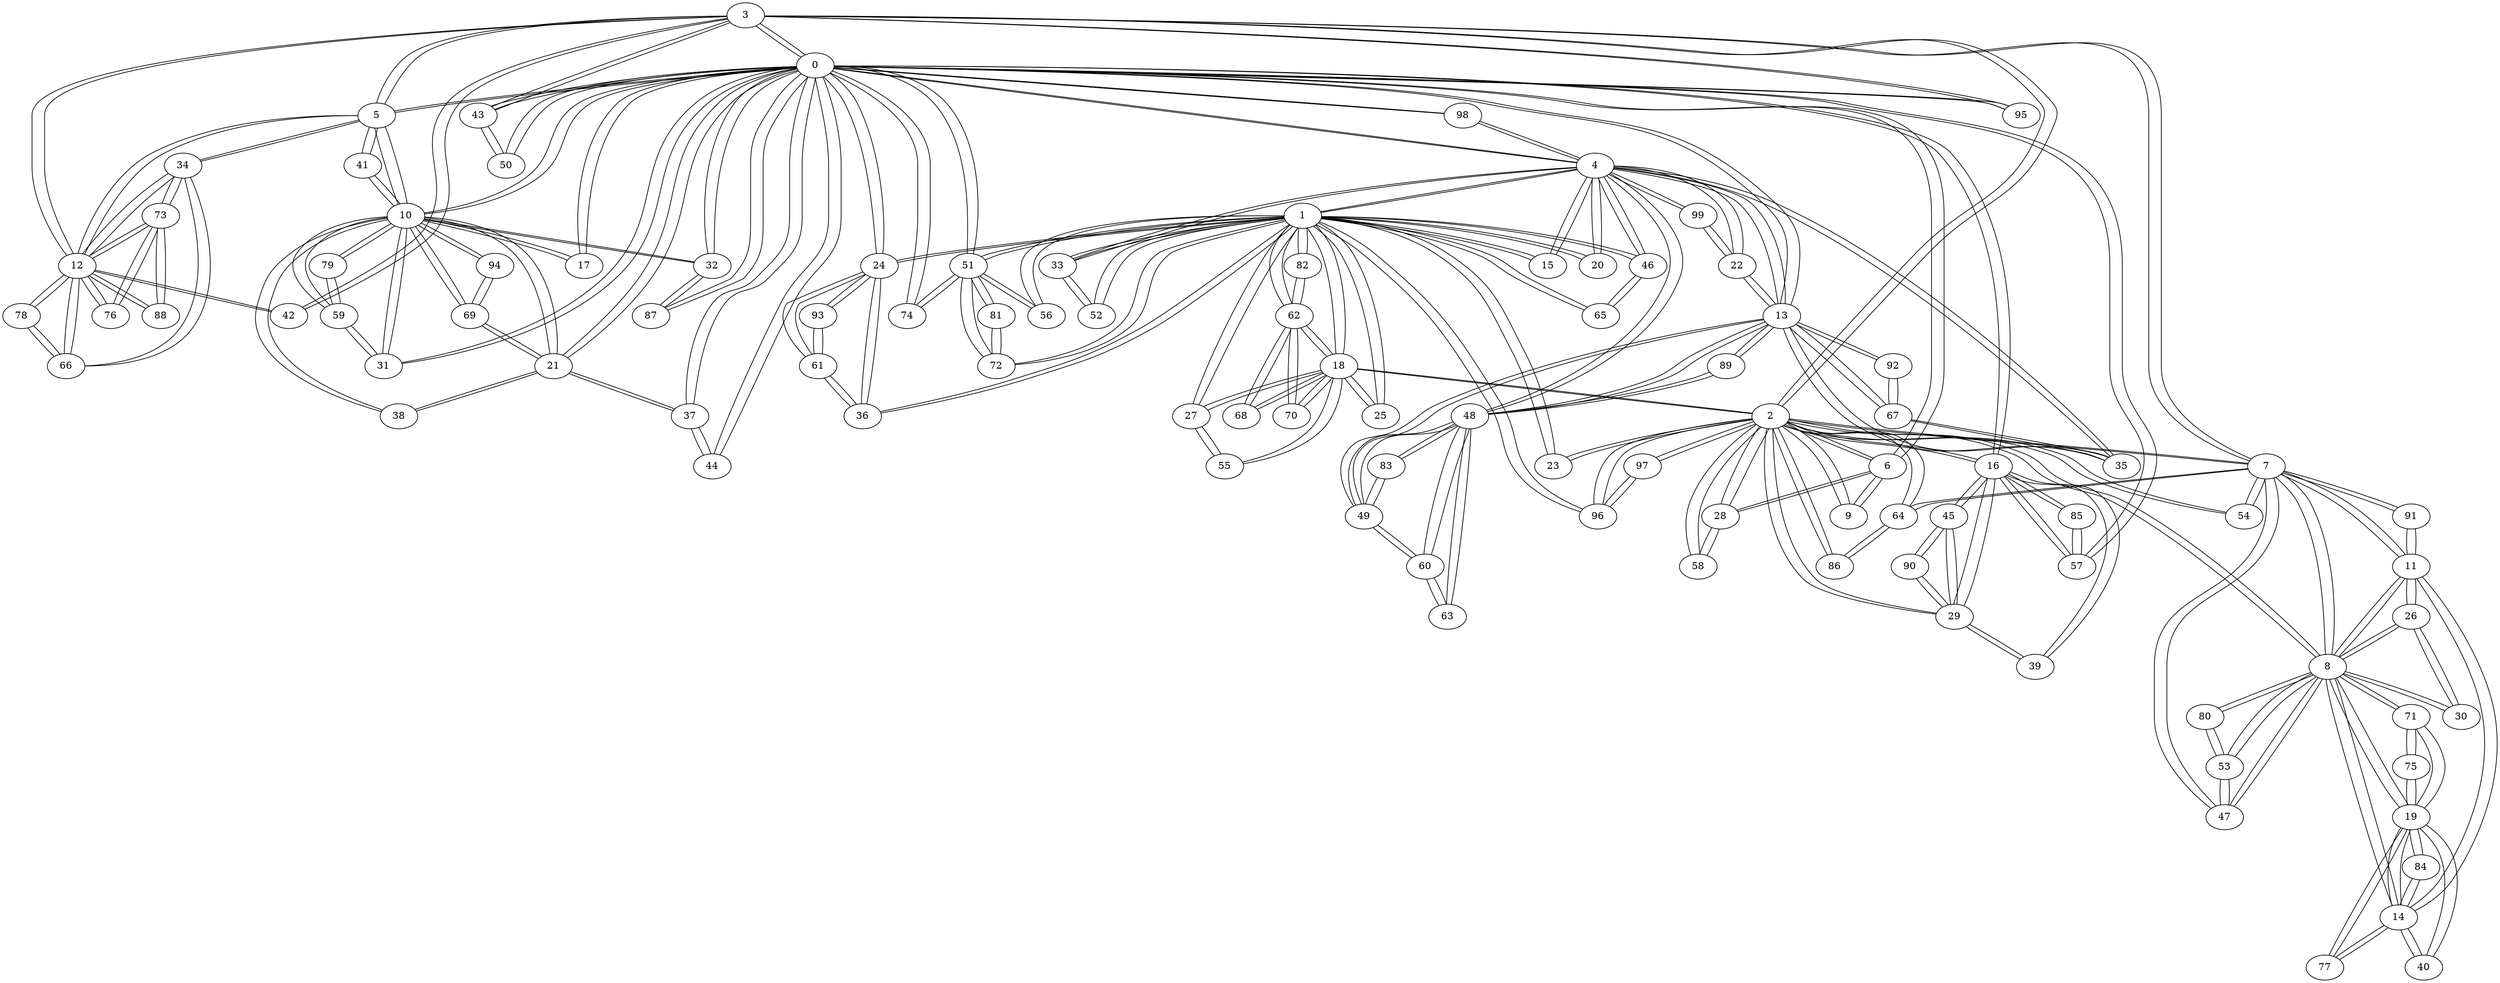 graph {
  3 -- 0;
  3 -- 2;
  3 -- 5;
  3 -- 7;
  3 -- 12;
  3 -- 42;
  3 -- 43;
  3 -- 95;
  0 -- 3;
  0 -- 4;
  0 -- 5;
  0 -- 6;
  0 -- 10;
  0 -- 13;
  0 -- 16;
  0 -- 17;
  0 -- 21;
  0 -- 24;
  0 -- 31;
  0 -- 32;
  0 -- 37;
  0 -- 43;
  0 -- 44;
  0 -- 50;
  0 -- 51;
  0 -- 57;
  0 -- 74;
  0 -- 87;
  0 -- 95;
  0 -- 98;
  2 -- 3;
  2 -- 6;
  2 -- 7;
  2 -- 8;
  2 -- 9;
  2 -- 16;
  2 -- 18;
  2 -- 23;
  2 -- 28;
  2 -- 29;
  2 -- 54;
  2 -- 58;
  2 -- 64;
  2 -- 86;
  2 -- 96;
  2 -- 97;
  4 -- 0;
  4 -- 1;
  4 -- 13;
  4 -- 15;
  4 -- 20;
  4 -- 22;
  4 -- 33;
  4 -- 35;
  4 -- 46;
  4 -- 48;
  4 -- 98;
  4 -- 99;
  1 -- 4;
  1 -- 15;
  1 -- 18;
  1 -- 20;
  1 -- 23;
  1 -- 24;
  1 -- 25;
  1 -- 27;
  1 -- 33;
  1 -- 36;
  1 -- 46;
  1 -- 51;
  1 -- 52;
  1 -- 56;
  1 -- 62;
  1 -- 65;
  1 -- 72;
  1 -- 82;
  1 -- 96;
  5 -- 0;
  5 -- 3;
  5 -- 10;
  5 -- 12;
  5 -- 34;
  5 -- 41;
  6 -- 0;
  6 -- 2;
  6 -- 9;
  6 -- 28;
  7 -- 2;
  7 -- 3;
  7 -- 8;
  7 -- 11;
  7 -- 47;
  7 -- 54;
  7 -- 64;
  7 -- 91;
  8 -- 2;
  8 -- 7;
  8 -- 11;
  8 -- 14;
  8 -- 19;
  8 -- 26;
  8 -- 30;
  8 -- 47;
  8 -- 53;
  8 -- 71;
  8 -- 80;
  9 -- 2;
  9 -- 6;
  10 -- 0;
  10 -- 5;
  10 -- 17;
  10 -- 21;
  10 -- 31;
  10 -- 32;
  10 -- 38;
  10 -- 41;
  10 -- 59;
  10 -- 69;
  10 -- 79;
  10 -- 94;
  11 -- 7;
  11 -- 8;
  11 -- 14;
  11 -- 26;
  11 -- 91;
  12 -- 3;
  12 -- 5;
  12 -- 34;
  12 -- 42;
  12 -- 66;
  12 -- 73;
  12 -- 76;
  12 -- 78;
  12 -- 88;
  13 -- 0;
  13 -- 4;
  13 -- 22;
  13 -- 35;
  13 -- 48;
  13 -- 49;
  13 -- 67;
  13 -- 89;
  13 -- 92;
  14 -- 8;
  14 -- 11;
  14 -- 19;
  14 -- 40;
  14 -- 77;
  14 -- 84;
  15 -- 1;
  15 -- 4;
  16 -- 0;
  16 -- 2;
  16 -- 29;
  16 -- 39;
  16 -- 45;
  16 -- 57;
  16 -- 85;
  17 -- 0;
  17 -- 10;
  18 -- 1;
  18 -- 2;
  18 -- 25;
  18 -- 27;
  18 -- 55;
  18 -- 62;
  18 -- 68;
  18 -- 70;
  19 -- 8;
  19 -- 14;
  19 -- 40;
  19 -- 71;
  19 -- 75;
  19 -- 77;
  19 -- 84;
  20 -- 1;
  20 -- 4;
  21 -- 0;
  21 -- 10;
  21 -- 37;
  21 -- 38;
  21 -- 69;
  22 -- 4;
  22 -- 13;
  22 -- 99;
  23 -- 1;
  23 -- 2;
  24 -- 0;
  24 -- 1;
  24 -- 36;
  24 -- 61;
  24 -- 93;
  25 -- 1;
  25 -- 18;
  26 -- 8;
  26 -- 11;
  26 -- 30;
  27 -- 1;
  27 -- 18;
  27 -- 55;
  28 -- 2;
  28 -- 6;
  28 -- 58;
  29 -- 2;
  29 -- 16;
  29 -- 39;
  29 -- 45;
  29 -- 90;
  30 -- 8;
  30 -- 26;
  31 -- 0;
  31 -- 10;
  31 -- 59;
  32 -- 0;
  32 -- 10;
  32 -- 87;
  33 -- 1;
  33 -- 4;
  33 -- 52;
  34 -- 5;
  34 -- 12;
  34 -- 66;
  34 -- 73;
  35 -- 4;
  35 -- 13;
  35 -- 67;
  36 -- 1;
  36 -- 24;
  36 -- 61;
  37 -- 0;
  37 -- 21;
  37 -- 44;
  38 -- 10;
  38 -- 21;
  39 -- 16;
  39 -- 29;
  40 -- 14;
  40 -- 19;
  41 -- 5;
  41 -- 10;
  42 -- 3;
  42 -- 12;
  43 -- 0;
  43 -- 3;
  43 -- 50;
  44 -- 0;
  44 -- 37;
  45 -- 16;
  45 -- 29;
  45 -- 90;
  46 -- 1;
  46 -- 4;
  46 -- 65;
  47 -- 7;
  47 -- 8;
  47 -- 53;
  48 -- 4;
  48 -- 13;
  48 -- 49;
  48 -- 60;
  48 -- 63;
  48 -- 83;
  48 -- 89;
  49 -- 13;
  49 -- 48;
  49 -- 60;
  49 -- 83;
  50 -- 0;
  50 -- 43;
  51 -- 0;
  51 -- 1;
  51 -- 56;
  51 -- 72;
  51 -- 74;
  51 -- 81;
  52 -- 1;
  52 -- 33;
  53 -- 8;
  53 -- 47;
  53 -- 80;
  54 -- 2;
  54 -- 7;
  55 -- 18;
  55 -- 27;
  56 -- 1;
  56 -- 51;
  57 -- 0;
  57 -- 16;
  57 -- 85;
  58 -- 2;
  58 -- 28;
  59 -- 10;
  59 -- 31;
  59 -- 79;
  60 -- 48;
  60 -- 49;
  60 -- 63;
  61 -- 24;
  61 -- 36;
  61 -- 93;
  62 -- 1;
  62 -- 18;
  62 -- 68;
  62 -- 70;
  62 -- 82;
  63 -- 48;
  63 -- 60;
  64 -- 2;
  64 -- 7;
  64 -- 86;
  65 -- 1;
  65 -- 46;
  66 -- 12;
  66 -- 34;
  66 -- 78;
  67 -- 13;
  67 -- 35;
  67 -- 92;
  68 -- 18;
  68 -- 62;
  69 -- 10;
  69 -- 21;
  69 -- 94;
  70 -- 18;
  70 -- 62;
  71 -- 8;
  71 -- 19;
  71 -- 75;
  72 -- 1;
  72 -- 51;
  72 -- 81;
  73 -- 12;
  73 -- 34;
  73 -- 76;
  73 -- 88;
  74 -- 0;
  74 -- 51;
  75 -- 19;
  75 -- 71;
  76 -- 12;
  76 -- 73;
  77 -- 14;
  77 -- 19;
  78 -- 12;
  78 -- 66;
  79 -- 10;
  79 -- 59;
  80 -- 8;
  80 -- 53;
  81 -- 51;
  81 -- 72;
  82 -- 1;
  82 -- 62;
  83 -- 48;
  83 -- 49;
  84 -- 14;
  84 -- 19;
  85 -- 16;
  85 -- 57;
  86 -- 2;
  86 -- 64;
  87 -- 0;
  87 -- 32;
  88 -- 12;
  88 -- 73;
  89 -- 13;
  89 -- 48;
  90 -- 29;
  90 -- 45;
  91 -- 7;
  91 -- 11;
  92 -- 13;
  92 -- 67;
  93 -- 24;
  93 -- 61;
  94 -- 10;
  94 -- 69;
  95 -- 0;
  95 -- 3;
  96 -- 1;
  96 -- 2;
  96 -- 97;
  97 -- 2;
  97 -- 96;
  98 -- 0;
  98 -- 4;
  99 -- 4;
  99 -- 22;
}